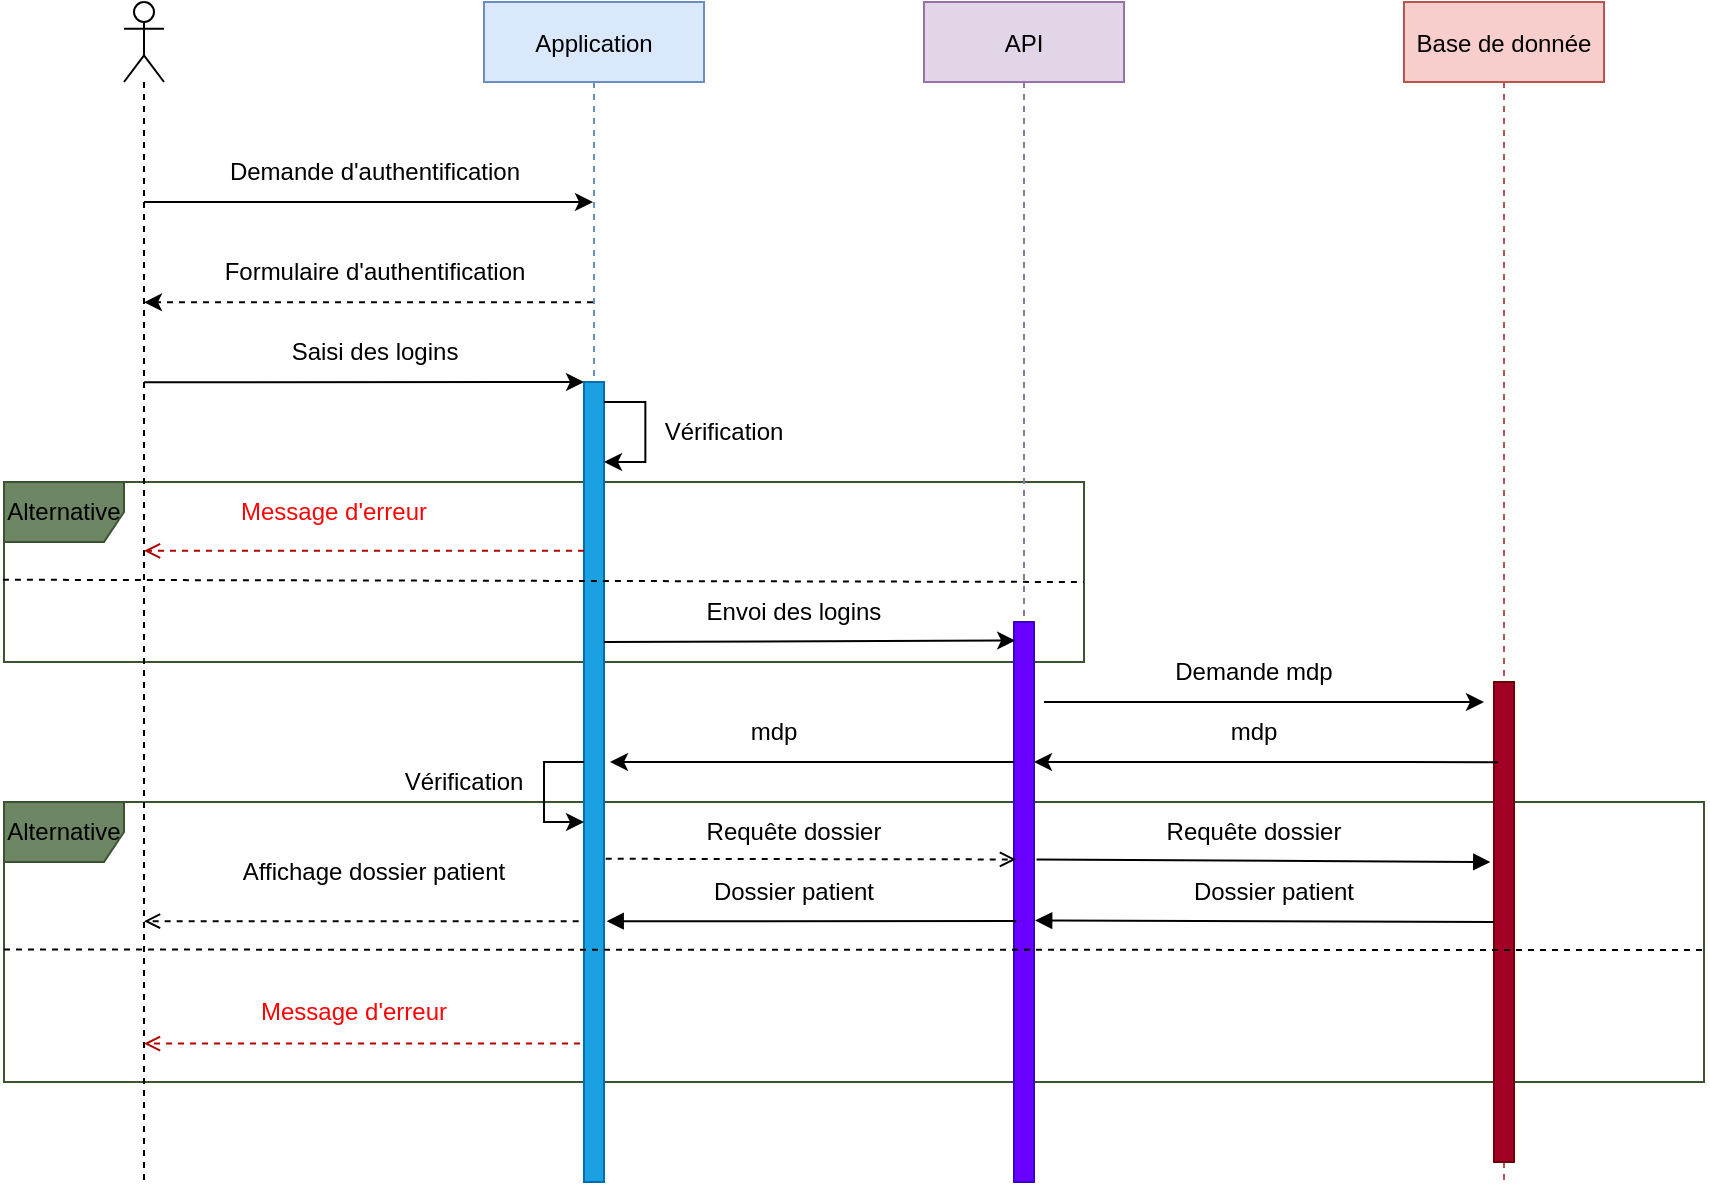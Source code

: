 <mxfile version="20.7.4" type="device" pages="2"><diagram id="kgpKYQtTHZ0yAKxKKP6v" name="Consultation dossier patient"><mxGraphModel dx="1425" dy="836" grid="1" gridSize="10" guides="1" tooltips="1" connect="1" arrows="1" fold="1" page="1" pageScale="1" pageWidth="1200" pageHeight="1600" math="0" shadow="0"><root><mxCell id="0"/><mxCell id="1" parent="0"/><mxCell id="alyTVcxY_iNWk6geUawt-55" value="&lt;font color=&quot;#000000&quot;&gt;Alternative&lt;/font&gt;" style="shape=umlFrame;whiteSpace=wrap;html=1;fontColor=#ffffff;fillColor=#6d8764;strokeColor=#3A5431;" parent="1" vertex="1"><mxGeometry x="20" y="480" width="850" height="140" as="geometry"/></mxCell><mxCell id="alyTVcxY_iNWk6geUawt-46" value="&lt;font color=&quot;#000000&quot;&gt;Alternative&lt;/font&gt;" style="shape=umlFrame;whiteSpace=wrap;html=1;fontColor=#ffffff;fillColor=#6d8764;strokeColor=#3A5431;" parent="1" vertex="1"><mxGeometry x="20" y="320" width="540" height="90" as="geometry"/></mxCell><mxCell id="3nuBFxr9cyL0pnOWT2aG-1" value="Application" style="shape=umlLifeline;perimeter=lifelinePerimeter;container=1;collapsible=0;recursiveResize=0;rounded=0;shadow=0;strokeWidth=1;fillColor=#dae8fc;strokeColor=#6c8ebf;" parent="1" vertex="1"><mxGeometry x="260" y="80" width="110" height="590" as="geometry"/></mxCell><mxCell id="alyTVcxY_iNWk6geUawt-8" value="" style="endArrow=classic;html=1;rounded=0;entryX=0.5;entryY=0.208;entryDx=0;entryDy=0;entryPerimeter=0;" parent="3nuBFxr9cyL0pnOWT2aG-1" edge="1"><mxGeometry width="50" height="50" relative="1" as="geometry"><mxPoint x="-170" y="190.16" as="sourcePoint"/><mxPoint x="50" y="190" as="targetPoint"/></mxGeometry></mxCell><mxCell id="alyTVcxY_iNWk6geUawt-28" value="" style="rounded=0;whiteSpace=wrap;html=1;fillColor=#1ba1e2;fontColor=#ffffff;strokeColor=#006EAF;" parent="3nuBFxr9cyL0pnOWT2aG-1" vertex="1"><mxGeometry x="50" y="190" width="10" height="400" as="geometry"/></mxCell><mxCell id="alyTVcxY_iNWk6geUawt-29" value="" style="endArrow=classic;html=1;rounded=0;" parent="3nuBFxr9cyL0pnOWT2aG-1" edge="1"><mxGeometry width="50" height="50" relative="1" as="geometry"><mxPoint x="60" y="200" as="sourcePoint"/><mxPoint x="60" y="230" as="targetPoint"/><Array as="points"><mxPoint x="80.68" y="200"/><mxPoint x="80.68" y="230"/></Array></mxGeometry></mxCell><mxCell id="9bxhmx4t4nX0BaWLQJuo-5" value="" style="endArrow=classic;html=1;rounded=0;" edge="1" parent="3nuBFxr9cyL0pnOWT2aG-1"><mxGeometry x="0.429" y="-10" width="50" height="50" relative="1" as="geometry"><mxPoint x="50" y="380" as="sourcePoint"/><mxPoint x="50" y="410" as="targetPoint"/><Array as="points"><mxPoint x="40" y="380"/><mxPoint x="30" y="380"/><mxPoint x="30" y="410"/></Array><mxPoint as="offset"/></mxGeometry></mxCell><mxCell id="9bxhmx4t4nX0BaWLQJuo-6" value="Vérification" style="text;html=1;strokeColor=none;fillColor=none;align=center;verticalAlign=middle;whiteSpace=wrap;rounded=0;" vertex="1" parent="3nuBFxr9cyL0pnOWT2aG-1"><mxGeometry x="-40" y="375" width="60" height="30" as="geometry"/></mxCell><mxCell id="3nuBFxr9cyL0pnOWT2aG-5" value="API" style="shape=umlLifeline;perimeter=lifelinePerimeter;container=1;collapsible=0;recursiveResize=0;rounded=0;shadow=0;strokeWidth=1;fillColor=#e1d5e7;strokeColor=#9673a6;" parent="1" vertex="1"><mxGeometry x="480" y="80" width="100" height="590" as="geometry"/></mxCell><mxCell id="alyTVcxY_iNWk6geUawt-40" value="" style="rounded=0;whiteSpace=wrap;html=1;fillColor=#6a00ff;fontColor=#ffffff;strokeColor=#3700CC;" parent="3nuBFxr9cyL0pnOWT2aG-5" vertex="1"><mxGeometry x="45" y="310" width="10" height="280" as="geometry"/></mxCell><mxCell id="oQELptFYkgZINnjtYW0D-3" value="" style="shape=umlLifeline;participant=umlActor;perimeter=lifelinePerimeter;whiteSpace=wrap;html=1;container=1;collapsible=0;recursiveResize=0;verticalAlign=top;spacingTop=36;outlineConnect=0;" parent="1" vertex="1"><mxGeometry x="80" y="80" width="20" height="590" as="geometry"/></mxCell><mxCell id="oQELptFYkgZINnjtYW0D-5" value="" style="endArrow=classic;html=1;rounded=0;" parent="oQELptFYkgZINnjtYW0D-3" target="3nuBFxr9cyL0pnOWT2aG-1" edge="1"><mxGeometry width="50" height="50" relative="1" as="geometry"><mxPoint x="10" y="100" as="sourcePoint"/><mxPoint x="60" y="50" as="targetPoint"/></mxGeometry></mxCell><mxCell id="oQELptFYkgZINnjtYW0D-4" value="Base de donnée" style="shape=umlLifeline;perimeter=lifelinePerimeter;container=1;collapsible=0;recursiveResize=0;rounded=0;shadow=0;strokeWidth=1;fillColor=#f8cecc;strokeColor=#b85450;" parent="1" vertex="1"><mxGeometry x="720" y="80" width="100" height="590" as="geometry"/></mxCell><mxCell id="TJCoe-iC3M5X2cxKy3Y--4" value="" style="rounded=0;whiteSpace=wrap;html=1;fillColor=#a20025;fontColor=#ffffff;strokeColor=#6F0000;" vertex="1" parent="oQELptFYkgZINnjtYW0D-4"><mxGeometry x="45" y="340" width="10" height="240" as="geometry"/></mxCell><mxCell id="alyTVcxY_iNWk6geUawt-1" value="Demande d'authentification" style="text;html=1;align=center;verticalAlign=middle;resizable=0;points=[];autosize=1;strokeColor=none;fillColor=none;" parent="1" vertex="1"><mxGeometry x="120" y="150" width="170" height="30" as="geometry"/></mxCell><mxCell id="alyTVcxY_iNWk6geUawt-5" value="" style="endArrow=classic;html=1;rounded=0;entryX=0.5;entryY=0.208;entryDx=0;entryDy=0;entryPerimeter=0;dashed=1;" parent="1" source="3nuBFxr9cyL0pnOWT2aG-1" edge="1"><mxGeometry width="50" height="50" relative="1" as="geometry"><mxPoint x="310" y="230.0" as="sourcePoint"/><mxPoint x="90" y="230.16" as="targetPoint"/></mxGeometry></mxCell><mxCell id="alyTVcxY_iNWk6geUawt-6" value="Formulaire d'authentification" style="text;html=1;align=center;verticalAlign=middle;resizable=0;points=[];autosize=1;strokeColor=none;fillColor=none;" parent="1" vertex="1"><mxGeometry x="120" y="200" width="170" height="30" as="geometry"/></mxCell><mxCell id="alyTVcxY_iNWk6geUawt-9" value="Saisi des logins" style="text;html=1;align=center;verticalAlign=middle;resizable=0;points=[];autosize=1;strokeColor=none;fillColor=none;" parent="1" vertex="1"><mxGeometry x="150" y="240" width="110" height="30" as="geometry"/></mxCell><mxCell id="alyTVcxY_iNWk6geUawt-12" value="Vérification" style="text;html=1;strokeColor=none;fillColor=none;align=center;verticalAlign=middle;whiteSpace=wrap;rounded=0;" parent="1" vertex="1"><mxGeometry x="350" y="280" width="60" height="30" as="geometry"/></mxCell><mxCell id="alyTVcxY_iNWk6geUawt-15" value="Envoi des logins" style="text;html=1;strokeColor=none;fillColor=none;align=center;verticalAlign=middle;whiteSpace=wrap;rounded=0;" parent="1" vertex="1"><mxGeometry x="350" y="370" width="130" height="30" as="geometry"/></mxCell><mxCell id="alyTVcxY_iNWk6geUawt-16" value="Demande mdp" style="text;html=1;strokeColor=none;fillColor=none;align=center;verticalAlign=middle;whiteSpace=wrap;rounded=0;" parent="1" vertex="1"><mxGeometry x="580" y="400" width="130" height="30" as="geometry"/></mxCell><mxCell id="alyTVcxY_iNWk6geUawt-19" value="" style="endArrow=block;html=1;rounded=0;endFill=1;exitX=0;exitY=0.5;exitDx=0;exitDy=0;entryX=1.057;entryY=0.533;entryDx=0;entryDy=0;entryPerimeter=0;" parent="1" source="TJCoe-iC3M5X2cxKy3Y--4" target="alyTVcxY_iNWk6geUawt-40" edge="1"><mxGeometry width="50" height="50" relative="1" as="geometry"><mxPoint x="745" y="539.52" as="sourcePoint"/><mxPoint x="590" y="540" as="targetPoint"/></mxGeometry></mxCell><mxCell id="alyTVcxY_iNWk6geUawt-21" value="Dossier patient" style="text;html=1;strokeColor=none;fillColor=none;align=center;verticalAlign=middle;whiteSpace=wrap;rounded=0;" parent="1" vertex="1"><mxGeometry x="590" y="510" width="130" height="30" as="geometry"/></mxCell><mxCell id="alyTVcxY_iNWk6geUawt-25" value="" style="endArrow=open;html=1;rounded=0;dashed=1;endFill=0;exitX=-0.266;exitY=0.674;exitDx=0;exitDy=0;exitPerimeter=0;" parent="1" source="alyTVcxY_iNWk6geUawt-28" edge="1" target="oQELptFYkgZINnjtYW0D-3"><mxGeometry width="50" height="50" relative="1" as="geometry"><mxPoint x="280" y="540" as="sourcePoint"/><mxPoint x="120" y="540" as="targetPoint"/></mxGeometry></mxCell><mxCell id="alyTVcxY_iNWk6geUawt-26" value="Affichage dossier patient" style="text;html=1;strokeColor=none;fillColor=none;align=center;verticalAlign=middle;whiteSpace=wrap;rounded=0;" parent="1" vertex="1"><mxGeometry x="130" y="500" width="150" height="30" as="geometry"/></mxCell><mxCell id="alyTVcxY_iNWk6geUawt-30" value="" style="endArrow=open;html=1;rounded=0;dashed=1;endFill=0;fillColor=#e51400;strokeColor=#B20000;exitX=0;exitY=0.211;exitDx=0;exitDy=0;exitPerimeter=0;" parent="1" source="alyTVcxY_iNWk6geUawt-28" target="oQELptFYkgZINnjtYW0D-3" edge="1"><mxGeometry width="50" height="50" relative="1" as="geometry"><mxPoint x="250" y="350" as="sourcePoint"/><mxPoint x="120" y="350" as="targetPoint"/></mxGeometry></mxCell><mxCell id="alyTVcxY_iNWk6geUawt-31" value="Message d'erreur" style="text;html=1;strokeColor=none;fillColor=none;align=center;verticalAlign=middle;whiteSpace=wrap;rounded=0;fontColor=#f70808;" parent="1" vertex="1"><mxGeometry x="120" y="320" width="130" height="30" as="geometry"/></mxCell><mxCell id="alyTVcxY_iNWk6geUawt-34" value="" style="endArrow=open;html=1;rounded=0;dashed=1;endFill=0;fillColor=#e51400;strokeColor=#B20000;exitX=-0.197;exitY=0.827;exitDx=0;exitDy=0;exitPerimeter=0;" parent="1" edge="1" target="oQELptFYkgZINnjtYW0D-3" source="alyTVcxY_iNWk6geUawt-28"><mxGeometry width="50" height="50" relative="1" as="geometry"><mxPoint x="285" y="600" as="sourcePoint"/><mxPoint x="105" y="600" as="targetPoint"/></mxGeometry></mxCell><mxCell id="alyTVcxY_iNWk6geUawt-35" value="Message d'erreur" style="text;html=1;strokeColor=none;fillColor=none;align=center;verticalAlign=middle;whiteSpace=wrap;rounded=0;fontColor=#fb0404;" parent="1" vertex="1"><mxGeometry x="130" y="570" width="130" height="30" as="geometry"/></mxCell><mxCell id="alyTVcxY_iNWk6geUawt-13" value="" style="endArrow=classic;html=1;rounded=0;entryX=0.057;entryY=0.033;entryDx=0;entryDy=0;entryPerimeter=0;" parent="1" edge="1" target="alyTVcxY_iNWk6geUawt-40"><mxGeometry width="50" height="50" relative="1" as="geometry"><mxPoint x="320" y="400" as="sourcePoint"/><mxPoint x="520" y="400" as="targetPoint"/></mxGeometry></mxCell><mxCell id="alyTVcxY_iNWk6geUawt-14" value="" style="endArrow=classic;html=1;rounded=0;exitX=1.5;exitY=0.143;exitDx=0;exitDy=0;exitPerimeter=0;" parent="1" source="alyTVcxY_iNWk6geUawt-40" edge="1"><mxGeometry width="50" height="50" relative="1" as="geometry"><mxPoint x="550" y="430" as="sourcePoint"/><mxPoint x="760" y="430" as="targetPoint"/><Array as="points"><mxPoint x="690" y="430"/></Array></mxGeometry></mxCell><mxCell id="alyTVcxY_iNWk6geUawt-58" value="" style="endArrow=block;html=1;rounded=0;endFill=1;exitX=0.117;exitY=0.534;exitDx=0;exitDy=0;exitPerimeter=0;entryX=1.134;entryY=0.674;entryDx=0;entryDy=0;entryPerimeter=0;" parent="1" source="alyTVcxY_iNWk6geUawt-40" target="alyTVcxY_iNWk6geUawt-28" edge="1"><mxGeometry width="50" height="50" relative="1" as="geometry"><mxPoint x="505" y="540" as="sourcePoint"/><mxPoint x="325" y="540" as="targetPoint"/></mxGeometry></mxCell><mxCell id="alyTVcxY_iNWk6geUawt-59" value="Dossier patient" style="text;html=1;strokeColor=none;fillColor=none;align=center;verticalAlign=middle;whiteSpace=wrap;rounded=0;" parent="1" vertex="1"><mxGeometry x="350" y="510" width="130" height="30" as="geometry"/></mxCell><mxCell id="TJCoe-iC3M5X2cxKy3Y--1" value="" style="endArrow=none;dashed=1;html=1;rounded=0;exitX=-0.001;exitY=0.543;exitDx=0;exitDy=0;exitPerimeter=0;" edge="1" parent="1" source="alyTVcxY_iNWk6geUawt-46"><mxGeometry width="50" height="50" relative="1" as="geometry"><mxPoint x="40" y="370" as="sourcePoint"/><mxPoint x="560" y="370" as="targetPoint"/></mxGeometry></mxCell><mxCell id="TJCoe-iC3M5X2cxKy3Y--3" value="" style="endArrow=classic;html=1;rounded=0;exitX=0.2;exitY=0.167;exitDx=0;exitDy=0;exitPerimeter=0;entryX=1;entryY=0.25;entryDx=0;entryDy=0;" edge="1" parent="1" source="TJCoe-iC3M5X2cxKy3Y--4" target="alyTVcxY_iNWk6geUawt-40"><mxGeometry width="50" height="50" relative="1" as="geometry"><mxPoint x="760" y="460" as="sourcePoint"/><mxPoint x="570" y="460.04" as="targetPoint"/><Array as="points"><mxPoint x="720" y="460"/></Array></mxGeometry></mxCell><mxCell id="9bxhmx4t4nX0BaWLQJuo-1" value="" style="endArrow=classic;html=1;rounded=0;exitX=0;exitY=0.25;exitDx=0;exitDy=0;entryX=1.3;entryY=0.475;entryDx=0;entryDy=0;entryPerimeter=0;" edge="1" parent="1" source="alyTVcxY_iNWk6geUawt-40" target="alyTVcxY_iNWk6geUawt-28"><mxGeometry width="50" height="50" relative="1" as="geometry"><mxPoint x="521" y="469.5" as="sourcePoint"/><mxPoint x="340" y="460" as="targetPoint"/><Array as="points"><mxPoint x="470" y="460"/></Array></mxGeometry></mxCell><mxCell id="9bxhmx4t4nX0BaWLQJuo-2" value="mdp" style="text;html=1;strokeColor=none;fillColor=none;align=center;verticalAlign=middle;whiteSpace=wrap;rounded=0;" vertex="1" parent="1"><mxGeometry x="580" y="430" width="130" height="30" as="geometry"/></mxCell><mxCell id="9bxhmx4t4nX0BaWLQJuo-4" value="mdp" style="text;html=1;strokeColor=none;fillColor=none;align=center;verticalAlign=middle;whiteSpace=wrap;rounded=0;" vertex="1" parent="1"><mxGeometry x="340" y="430" width="130" height="30" as="geometry"/></mxCell><mxCell id="TJCoe-iC3M5X2cxKy3Y--2" value="" style="endArrow=none;dashed=1;html=1;rounded=0;exitX=0;exitY=0.527;exitDx=0;exitDy=0;exitPerimeter=0;" edge="1" parent="1" source="alyTVcxY_iNWk6geUawt-55"><mxGeometry width="50" height="50" relative="1" as="geometry"><mxPoint x="20.0" y="610" as="sourcePoint"/><mxPoint x="870" y="554" as="targetPoint"/></mxGeometry></mxCell><mxCell id="9bxhmx4t4nX0BaWLQJuo-11" value="" style="endArrow=open;html=1;rounded=0;dashed=1;endFill=0;entryX=0.1;entryY=0.424;entryDx=0;entryDy=0;entryPerimeter=0;exitX=1.086;exitY=0.596;exitDx=0;exitDy=0;exitPerimeter=0;" edge="1" parent="1" source="alyTVcxY_iNWk6geUawt-28" target="alyTVcxY_iNWk6geUawt-40"><mxGeometry width="50" height="50" relative="1" as="geometry"><mxPoint x="340" y="509.43" as="sourcePoint"/><mxPoint x="520" y="509.43" as="targetPoint"/></mxGeometry></mxCell><mxCell id="9bxhmx4t4nX0BaWLQJuo-12" value="Requête dossier" style="text;html=1;strokeColor=none;fillColor=none;align=center;verticalAlign=middle;whiteSpace=wrap;rounded=0;" vertex="1" parent="1"><mxGeometry x="350" y="480" width="130" height="30" as="geometry"/></mxCell><mxCell id="9bxhmx4t4nX0BaWLQJuo-13" value="" style="endArrow=block;html=1;rounded=0;endFill=1;entryX=-0.186;entryY=0.375;entryDx=0;entryDy=0;entryPerimeter=0;exitX=1.129;exitY=0.424;exitDx=0;exitDy=0;exitPerimeter=0;" edge="1" parent="1" source="alyTVcxY_iNWk6geUawt-40" target="TJCoe-iC3M5X2cxKy3Y--4"><mxGeometry width="50" height="50" relative="1" as="geometry"><mxPoint x="542.43" y="510" as="sourcePoint"/><mxPoint x="747.57" y="510.32" as="targetPoint"/></mxGeometry></mxCell><mxCell id="9bxhmx4t4nX0BaWLQJuo-14" value="Requête dossier" style="text;html=1;strokeColor=none;fillColor=none;align=center;verticalAlign=middle;whiteSpace=wrap;rounded=0;" vertex="1" parent="1"><mxGeometry x="580" y="480" width="130" height="30" as="geometry"/></mxCell></root></mxGraphModel></diagram><diagram id="hn0IE1qBqwVuqA6W9DPE" name="Création compte"><mxGraphModel dx="1676" dy="984" grid="1" gridSize="10" guides="1" tooltips="1" connect="1" arrows="1" fold="1" page="1" pageScale="1" pageWidth="1200" pageHeight="1600" math="0" shadow="0"><root><mxCell id="0"/><mxCell id="1" parent="0"/><mxCell id="IpJmhlUQDWP22r_yzsOT-6" value="alt" style="strokeColor=inherit;fillColor=inherit;gradientColor=inherit;html=1;shape=mxgraph.sysml.package;labelX=35;fontStyle=1;align=left;verticalAlign=top;spacingLeft=5;spacingTop=-3;" vertex="1" parent="1"><mxGeometry x="75" y="420" width="1065" height="160" as="geometry"/></mxCell><mxCell id="sfFcg5nZhPDfy-UdKxmM-15" value="alt" style="strokeColor=inherit;fillColor=inherit;gradientColor=inherit;html=1;shape=mxgraph.sysml.package;labelX=35;fontStyle=1;align=left;verticalAlign=top;spacingLeft=5;spacingTop=-3;" vertex="1" parent="1"><mxGeometry x="75" y="300" width="1065" height="80" as="geometry"/></mxCell><mxCell id="IeEyDtbbEygi2GN81FVe-1" value="" style="shape=umlLifeline;participant=umlActor;perimeter=lifelinePerimeter;whiteSpace=wrap;html=1;container=1;collapsible=0;recursiveResize=0;verticalAlign=top;spacingTop=36;outlineConnect=0;" vertex="1" parent="1"><mxGeometry x="90" y="80" width="20" height="740" as="geometry"/></mxCell><mxCell id="NMobH6d3I-sj4oomTLmd-1" value="Application" style="shape=umlLifeline;perimeter=lifelinePerimeter;whiteSpace=wrap;html=1;container=1;collapsible=0;recursiveResize=0;outlineConnect=0;fillColor=#dae8fc;strokeColor=#6c8ebf;" vertex="1" parent="1"><mxGeometry x="370" y="80" width="110" height="740" as="geometry"/></mxCell><mxCell id="sfFcg5nZhPDfy-UdKxmM-10" value="" style="rounded=0;whiteSpace=wrap;html=1;fillColor=#1ba1e2;fontColor=#ffffff;strokeColor=#006EAF;" vertex="1" parent="NMobH6d3I-sj4oomTLmd-1"><mxGeometry x="50" y="210" width="10" height="410" as="geometry"/></mxCell><mxCell id="IpJmhlUQDWP22r_yzsOT-15" value="" style="endArrow=classic;html=1;rounded=0;" edge="1" parent="NMobH6d3I-sj4oomTLmd-1"><mxGeometry width="50" height="50" relative="1" as="geometry"><mxPoint x="60" y="210" as="sourcePoint"/><mxPoint x="60" y="240" as="targetPoint"/><Array as="points"><mxPoint x="90" y="210"/><mxPoint x="90" y="240"/></Array></mxGeometry></mxCell><mxCell id="bR_X0v6MtxfCRZK8y_6x-1" value="API" style="shape=umlLifeline;perimeter=lifelinePerimeter;whiteSpace=wrap;html=1;container=1;collapsible=0;recursiveResize=0;outlineConnect=0;fillColor=#e1d5e7;strokeColor=#9673a6;" vertex="1" parent="1"><mxGeometry x="720" y="80" width="100" height="740" as="geometry"/></mxCell><mxCell id="IpJmhlUQDWP22r_yzsOT-24" value="" style="rounded=0;whiteSpace=wrap;html=1;fillColor=#6a00ff;fontColor=#ffffff;strokeColor=#3700CC;" vertex="1" parent="bR_X0v6MtxfCRZK8y_6x-1"><mxGeometry x="45" y="285" width="10" height="285" as="geometry"/></mxCell><mxCell id="bR_X0v6MtxfCRZK8y_6x-2" value="BDD" style="shape=umlLifeline;perimeter=lifelinePerimeter;whiteSpace=wrap;html=1;container=1;collapsible=0;recursiveResize=0;outlineConnect=0;fillColor=#f8cecc;strokeColor=#b85450;" vertex="1" parent="1"><mxGeometry x="1060" y="80" width="100" height="740" as="geometry"/></mxCell><mxCell id="eXHWBH-l866nChikcc9P-1" value="" style="rounded=0;whiteSpace=wrap;html=1;fillColor=#a20025;fontColor=#ffffff;strokeColor=#6F0000;" vertex="1" parent="bR_X0v6MtxfCRZK8y_6x-2"><mxGeometry x="45" y="285" width="10" height="285" as="geometry"/></mxCell><mxCell id="sfFcg5nZhPDfy-UdKxmM-1" value="" style="endArrow=classic;html=1;rounded=0;" edge="1" parent="1" source="IeEyDtbbEygi2GN81FVe-1" target="NMobH6d3I-sj4oomTLmd-1"><mxGeometry width="50" height="50" relative="1" as="geometry"><mxPoint x="120" y="200" as="sourcePoint"/><mxPoint x="370" y="200" as="targetPoint"/><Array as="points"><mxPoint x="270" y="200"/></Array></mxGeometry></mxCell><mxCell id="sfFcg5nZhPDfy-UdKxmM-2" value="Créer un compte" style="text;html=1;strokeColor=none;fillColor=none;align=center;verticalAlign=middle;whiteSpace=wrap;rounded=0;" vertex="1" parent="1"><mxGeometry x="200" y="170" width="110" height="30" as="geometry"/></mxCell><mxCell id="sfFcg5nZhPDfy-UdKxmM-3" value="" style="endArrow=classic;html=1;rounded=0;" edge="1" parent="1" source="NMobH6d3I-sj4oomTLmd-1" target="IeEyDtbbEygi2GN81FVe-1"><mxGeometry width="50" height="50" relative="1" as="geometry"><mxPoint x="420" y="250" as="sourcePoint"/><mxPoint x="140" y="250" as="targetPoint"/><Array as="points"><mxPoint x="240" y="240"/></Array></mxGeometry></mxCell><mxCell id="sfFcg5nZhPDfy-UdKxmM-4" value="Interface de création de compte" style="text;html=1;strokeColor=none;fillColor=none;align=center;verticalAlign=middle;whiteSpace=wrap;rounded=0;" vertex="1" parent="1"><mxGeometry x="170" y="210" width="190" height="30" as="geometry"/></mxCell><mxCell id="sfFcg5nZhPDfy-UdKxmM-6" value="Renvoi des données" style="text;html=1;strokeColor=none;fillColor=none;align=center;verticalAlign=middle;whiteSpace=wrap;rounded=0;" vertex="1" parent="1"><mxGeometry x="170" y="260" width="190" height="30" as="geometry"/></mxCell><mxCell id="sfFcg5nZhPDfy-UdKxmM-9" value="" style="endArrow=classic;html=1;rounded=0;" edge="1" parent="1" source="IeEyDtbbEygi2GN81FVe-1" target="NMobH6d3I-sj4oomTLmd-1"><mxGeometry width="50" height="50" relative="1" as="geometry"><mxPoint x="130" y="290" as="sourcePoint"/><mxPoint x="380" y="290" as="targetPoint"/><Array as="points"><mxPoint x="320" y="290"/></Array></mxGeometry></mxCell><mxCell id="sfFcg5nZhPDfy-UdKxmM-27" value="" style="endArrow=none;dashed=1;html=1;rounded=0;entryX=1;entryY=0.5;entryDx=0;entryDy=0;entryPerimeter=0;" edge="1" parent="1" target="sfFcg5nZhPDfy-UdKxmM-15"><mxGeometry width="50" height="50" relative="1" as="geometry"><mxPoint x="70" y="340" as="sourcePoint"/><mxPoint x="810" y="340" as="targetPoint"/></mxGeometry></mxCell><mxCell id="sfFcg5nZhPDfy-UdKxmM-28" value="" style="endArrow=classic;html=1;rounded=0;exitX=-0.071;exitY=0.098;exitDx=0;exitDy=0;exitPerimeter=0;" edge="1" parent="1" source="sfFcg5nZhPDfy-UdKxmM-10" target="IeEyDtbbEygi2GN81FVe-1"><mxGeometry width="50" height="50" relative="1" as="geometry"><mxPoint x="410" y="330" as="sourcePoint"/><mxPoint x="110" y="330" as="targetPoint"/></mxGeometry></mxCell><mxCell id="sfFcg5nZhPDfy-UdKxmM-29" value="Message d'erreur" style="text;html=1;strokeColor=none;fillColor=none;align=center;verticalAlign=middle;whiteSpace=wrap;rounded=0;" vertex="1" parent="1"><mxGeometry x="200" y="300" width="110" height="30" as="geometry"/></mxCell><mxCell id="IpJmhlUQDWP22r_yzsOT-2" value="Recherche mail" style="text;html=1;strokeColor=none;fillColor=none;align=center;verticalAlign=middle;whiteSpace=wrap;rounded=0;" vertex="1" parent="1"><mxGeometry x="510" y="340" width="165" height="30" as="geometry"/></mxCell><mxCell id="IpJmhlUQDWP22r_yzsOT-3" value="" style="endArrow=classic;html=1;rounded=0;exitX=0.917;exitY=0.019;exitDx=0;exitDy=0;exitPerimeter=0;entryX=0.02;entryY=0.018;entryDx=0;entryDy=0;entryPerimeter=0;" edge="1" parent="1" source="IpJmhlUQDWP22r_yzsOT-24" target="eXHWBH-l866nChikcc9P-1"><mxGeometry width="50" height="50" relative="1" as="geometry"><mxPoint x="790" y="370" as="sourcePoint"/><mxPoint x="1100" y="370" as="targetPoint"/><Array as="points"><mxPoint x="830" y="370"/></Array></mxGeometry></mxCell><mxCell id="IpJmhlUQDWP22r_yzsOT-4" value="Recherche mail" style="text;html=1;strokeColor=none;fillColor=none;align=center;verticalAlign=middle;whiteSpace=wrap;rounded=0;" vertex="1" parent="1"><mxGeometry x="820" y="340" width="165" height="30" as="geometry"/></mxCell><mxCell id="IpJmhlUQDWP22r_yzsOT-8" value="" style="endArrow=none;dashed=1;html=1;rounded=0;exitX=0;exitY=0.5;exitDx=0;exitDy=0;exitPerimeter=0;entryX=1;entryY=0.5;entryDx=0;entryDy=0;entryPerimeter=0;" edge="1" parent="1" source="IpJmhlUQDWP22r_yzsOT-6" target="IpJmhlUQDWP22r_yzsOT-6"><mxGeometry width="50" height="50" relative="1" as="geometry"><mxPoint x="130" y="500" as="sourcePoint"/><mxPoint x="1080" y="500" as="targetPoint"/></mxGeometry></mxCell><mxCell id="IpJmhlUQDWP22r_yzsOT-9" value="" style="endArrow=classic;html=1;rounded=0;exitX=-0.26;exitY=0.368;exitDx=0;exitDy=0;exitPerimeter=0;entryX=1.06;entryY=0.37;entryDx=0;entryDy=0;entryPerimeter=0;" edge="1" parent="1" source="eXHWBH-l866nChikcc9P-1" target="IpJmhlUQDWP22r_yzsOT-24"><mxGeometry x="-0.6" y="-71" width="50" height="50" relative="1" as="geometry"><mxPoint x="1070" y="470" as="sourcePoint"/><mxPoint x="800" y="470" as="targetPoint"/><Array as="points"><mxPoint x="1010" y="470"/></Array><mxPoint as="offset"/></mxGeometry></mxCell><mxCell id="IpJmhlUQDWP22r_yzsOT-10" value="Mail identique trouvé" style="text;html=1;strokeColor=none;fillColor=none;align=center;verticalAlign=middle;whiteSpace=wrap;rounded=0;" vertex="1" parent="1"><mxGeometry x="875" y="435" width="130" height="30" as="geometry"/></mxCell><mxCell id="IpJmhlUQDWP22r_yzsOT-11" value="" style="endArrow=classic;html=1;rounded=0;entryX=1.117;entryY=0.438;entryDx=0;entryDy=0;entryPerimeter=0;" edge="1" parent="1" target="sfFcg5nZhPDfy-UdKxmM-10"><mxGeometry x="-0.6" y="-71" width="50" height="50" relative="1" as="geometry"><mxPoint x="760" y="470" as="sourcePoint"/><mxPoint x="460" y="470" as="targetPoint"/><Array as="points"><mxPoint x="690.68" y="470"/></Array><mxPoint as="offset"/></mxGeometry></mxCell><mxCell id="IpJmhlUQDWP22r_yzsOT-12" value="Mail identique trouvé" style="text;html=1;strokeColor=none;fillColor=none;align=center;verticalAlign=middle;whiteSpace=wrap;rounded=0;" vertex="1" parent="1"><mxGeometry x="547.5" y="435" width="120" height="30" as="geometry"/></mxCell><mxCell id="IpJmhlUQDWP22r_yzsOT-13" value="" style="endArrow=open;html=1;rounded=0;dashed=1;endFill=0;exitX=0.057;exitY=0.463;exitDx=0;exitDy=0;exitPerimeter=0;" edge="1" parent="1" source="sfFcg5nZhPDfy-UdKxmM-10" target="IeEyDtbbEygi2GN81FVe-1"><mxGeometry x="-0.6" y="-71" width="50" height="50" relative="1" as="geometry"><mxPoint x="410" y="480" as="sourcePoint"/><mxPoint x="120" y="480" as="targetPoint"/><Array as="points"><mxPoint x="356.36" y="480"/></Array><mxPoint as="offset"/></mxGeometry></mxCell><mxCell id="IpJmhlUQDWP22r_yzsOT-14" value="Message d'erreur" style="text;html=1;strokeColor=none;fillColor=none;align=center;verticalAlign=middle;whiteSpace=wrap;rounded=0;" vertex="1" parent="1"><mxGeometry x="200" y="450" width="110" height="30" as="geometry"/></mxCell><mxCell id="IpJmhlUQDWP22r_yzsOT-16" value="Vérification" style="text;html=1;strokeColor=none;fillColor=none;align=center;verticalAlign=middle;whiteSpace=wrap;rounded=0;" vertex="1" parent="1"><mxGeometry x="480" y="270" width="60" height="30" as="geometry"/></mxCell><mxCell id="IpJmhlUQDWP22r_yzsOT-17" value="" style="endArrow=classic;html=1;rounded=0;exitX=0.1;exitY=0.646;exitDx=0;exitDy=0;exitPerimeter=0;entryX=1.26;entryY=0.651;entryDx=0;entryDy=0;entryPerimeter=0;" edge="1" parent="1" source="eXHWBH-l866nChikcc9P-1" target="IpJmhlUQDWP22r_yzsOT-24"><mxGeometry x="-0.6" y="-71" width="50" height="50" relative="1" as="geometry"><mxPoint x="1080" y="550" as="sourcePoint"/><mxPoint x="790" y="550" as="targetPoint"/><Array as="points"><mxPoint x="1010.68" y="550"/></Array><mxPoint as="offset"/></mxGeometry></mxCell><mxCell id="IpJmhlUQDWP22r_yzsOT-20" value="Pas de doublon" style="text;html=1;strokeColor=none;fillColor=none;align=center;verticalAlign=middle;whiteSpace=wrap;rounded=0;" vertex="1" parent="1"><mxGeometry x="890" y="520" width="100" height="30" as="geometry"/></mxCell><mxCell id="IpJmhlUQDWP22r_yzsOT-21" value="" style="endArrow=classic;html=1;rounded=0;" edge="1" parent="1"><mxGeometry x="-0.6" y="-71" width="50" height="50" relative="1" as="geometry"><mxPoint x="730" y="560" as="sourcePoint"/><mxPoint x="460" y="560" as="targetPoint"/><Array as="points"><mxPoint x="678.09" y="560"/></Array><mxPoint as="offset"/></mxGeometry></mxCell><mxCell id="IpJmhlUQDWP22r_yzsOT-22" value="Pas de doublon" style="text;html=1;strokeColor=none;fillColor=none;align=center;verticalAlign=middle;whiteSpace=wrap;rounded=0;" vertex="1" parent="1"><mxGeometry x="557.5" y="530" width="100" height="30" as="geometry"/></mxCell><mxCell id="IpJmhlUQDWP22r_yzsOT-23" value="" style="endArrow=open;html=1;rounded=0;exitX=1.143;exitY=0.857;exitDx=0;exitDy=0;exitPerimeter=0;entryX=-0.043;entryY=0.964;entryDx=0;entryDy=0;entryPerimeter=0;dashed=1;endFill=0;" edge="1" parent="1" source="sfFcg5nZhPDfy-UdKxmM-10" target="IpJmhlUQDWP22r_yzsOT-24"><mxGeometry width="50" height="50" relative="1" as="geometry"><mxPoint x="450" y="640" as="sourcePoint"/><mxPoint x="700" y="640" as="targetPoint"/></mxGeometry></mxCell><mxCell id="IpJmhlUQDWP22r_yzsOT-25" value="Enregistrement des données" style="text;html=1;strokeColor=none;fillColor=none;align=center;verticalAlign=middle;whiteSpace=wrap;rounded=0;" vertex="1" parent="1"><mxGeometry x="510" y="610" width="180" height="30" as="geometry"/></mxCell><mxCell id="IpJmhlUQDWP22r_yzsOT-26" value="Enregistrement des données" style="text;html=1;strokeColor=none;fillColor=none;align=center;verticalAlign=middle;whiteSpace=wrap;rounded=0;" vertex="1" parent="1"><mxGeometry x="850" y="610" width="180" height="30" as="geometry"/></mxCell><mxCell id="IpJmhlUQDWP22r_yzsOT-27" value="" style="endArrow=classic;html=1;rounded=0;exitX=1.157;exitY=0.964;exitDx=0;exitDy=0;exitPerimeter=0;" edge="1" parent="1" source="IpJmhlUQDWP22r_yzsOT-24" target="bR_X0v6MtxfCRZK8y_6x-2"><mxGeometry width="50" height="50" relative="1" as="geometry"><mxPoint x="800" y="640.0" as="sourcePoint"/><mxPoint x="1090" y="640" as="targetPoint"/></mxGeometry></mxCell><mxCell id="IpJmhlUQDWP22r_yzsOT-30" value="" style="endArrow=open;html=1;rounded=0;endFill=0;dashed=1;exitX=-0.167;exitY=0.879;exitDx=0;exitDy=0;exitPerimeter=0;" edge="1" parent="1" source="sfFcg5nZhPDfy-UdKxmM-10" target="IeEyDtbbEygi2GN81FVe-1"><mxGeometry width="50" height="50" relative="1" as="geometry"><mxPoint x="410" y="650" as="sourcePoint"/><mxPoint x="160" y="650.0" as="targetPoint"/><Array as="points"><mxPoint x="170" y="650"/></Array></mxGeometry></mxCell><mxCell id="IpJmhlUQDWP22r_yzsOT-1" value="" style="endArrow=open;html=1;rounded=0;endFill=0;entryX=0.024;entryY=0.02;entryDx=0;entryDy=0;entryPerimeter=0;exitX=1.117;exitY=0.195;exitDx=0;exitDy=0;exitPerimeter=0;dashed=1;" edge="1" parent="1" source="sfFcg5nZhPDfy-UdKxmM-10" target="IpJmhlUQDWP22r_yzsOT-24"><mxGeometry width="50" height="50" relative="1" as="geometry"><mxPoint x="440" y="370" as="sourcePoint"/><mxPoint x="750" y="370" as="targetPoint"/><Array as="points"><mxPoint x="470" y="370"/></Array></mxGeometry></mxCell><mxCell id="-gKW2xGO4vbDtFlE_7pf-1" value="Confirmation de création" style="text;html=1;strokeColor=none;fillColor=none;align=center;verticalAlign=middle;whiteSpace=wrap;rounded=0;" vertex="1" parent="1"><mxGeometry x="165" y="620" width="180" height="30" as="geometry"/></mxCell></root></mxGraphModel></diagram></mxfile>